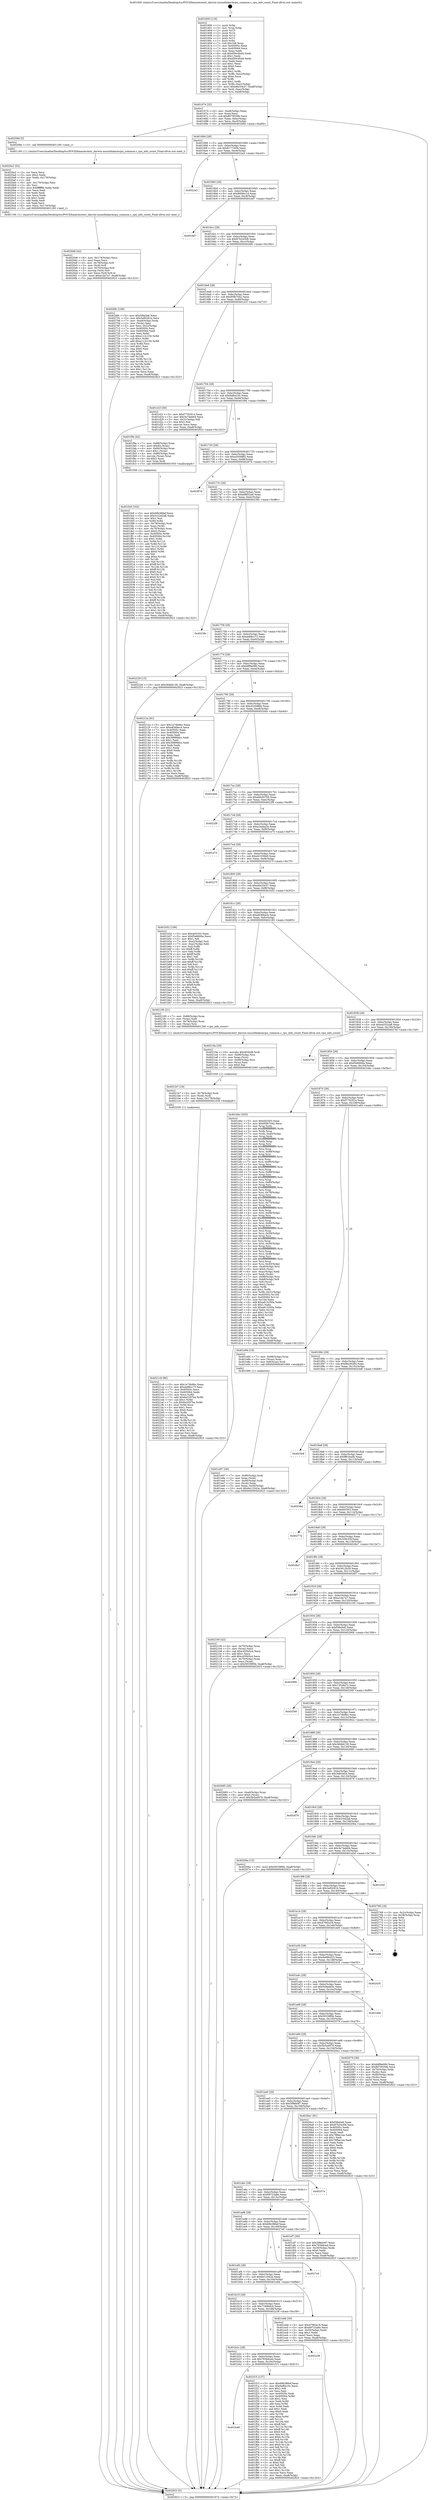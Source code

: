 digraph "0x401600" {
  label = "0x401600 (/mnt/c/Users/mathe/Desktop/tcc/POCII/binaries/extr_darwin-xnuosfmkarmcpu_common.c_cpu_info_count_Final-ollvm.out::main(0))"
  labelloc = "t"
  node[shape=record]

  Entry [label="",width=0.3,height=0.3,shape=circle,fillcolor=black,style=filled]
  "0x401674" [label="{
     0x401674 [32]\l
     | [instrs]\l
     &nbsp;&nbsp;0x401674 \<+6\>: mov -0xa8(%rbp),%eax\l
     &nbsp;&nbsp;0x40167a \<+2\>: mov %eax,%ecx\l
     &nbsp;&nbsp;0x40167c \<+6\>: sub $0x8079559b,%ecx\l
     &nbsp;&nbsp;0x401682 \<+6\>: mov %eax,-0xbc(%rbp)\l
     &nbsp;&nbsp;0x401688 \<+6\>: mov %ecx,-0xc0(%rbp)\l
     &nbsp;&nbsp;0x40168e \<+6\>: je 000000000040209d \<main+0xa9d\>\l
  }"]
  "0x40209d" [label="{
     0x40209d [5]\l
     | [instrs]\l
     &nbsp;&nbsp;0x40209d \<+5\>: call 0000000000401160 \<next_i\>\l
     | [calls]\l
     &nbsp;&nbsp;0x401160 \{1\} (/mnt/c/Users/mathe/Desktop/tcc/POCII/binaries/extr_darwin-xnuosfmkarmcpu_common.c_cpu_info_count_Final-ollvm.out::next_i)\l
  }"]
  "0x401694" [label="{
     0x401694 [28]\l
     | [instrs]\l
     &nbsp;&nbsp;0x401694 \<+5\>: jmp 0000000000401699 \<main+0x99\>\l
     &nbsp;&nbsp;0x401699 \<+6\>: mov -0xbc(%rbp),%eax\l
     &nbsp;&nbsp;0x40169f \<+5\>: sub $0x817735f4,%eax\l
     &nbsp;&nbsp;0x4016a4 \<+6\>: mov %eax,-0xc4(%rbp)\l
     &nbsp;&nbsp;0x4016aa \<+6\>: je 00000000004022a3 \<main+0xca3\>\l
  }"]
  Exit [label="",width=0.3,height=0.3,shape=circle,fillcolor=black,style=filled,peripheries=2]
  "0x4022a3" [label="{
     0x4022a3\l
  }", style=dashed]
  "0x4016b0" [label="{
     0x4016b0 [28]\l
     | [instrs]\l
     &nbsp;&nbsp;0x4016b0 \<+5\>: jmp 00000000004016b5 \<main+0xb5\>\l
     &nbsp;&nbsp;0x4016b5 \<+6\>: mov -0xbc(%rbp),%eax\l
     &nbsp;&nbsp;0x4016bb \<+5\>: sub $0x86f4bc1d,%eax\l
     &nbsp;&nbsp;0x4016c0 \<+6\>: mov %eax,-0xc8(%rbp)\l
     &nbsp;&nbsp;0x4016c6 \<+6\>: je 00000000004024d7 \<main+0xed7\>\l
  }"]
  "0x4021c9" [label="{
     0x4021c9 [96]\l
     | [instrs]\l
     &nbsp;&nbsp;0x4021c9 \<+5\>: mov $0x1e74b9bc,%eax\l
     &nbsp;&nbsp;0x4021ce \<+5\>: mov $0xab88cc73,%esi\l
     &nbsp;&nbsp;0x4021d3 \<+7\>: mov 0x40505c,%ecx\l
     &nbsp;&nbsp;0x4021da \<+7\>: mov 0x405064,%edx\l
     &nbsp;&nbsp;0x4021e1 \<+3\>: mov %ecx,%r8d\l
     &nbsp;&nbsp;0x4021e4 \<+7\>: add $0x6a3297ba,%r8d\l
     &nbsp;&nbsp;0x4021eb \<+4\>: sub $0x1,%r8d\l
     &nbsp;&nbsp;0x4021ef \<+7\>: sub $0x6a3297ba,%r8d\l
     &nbsp;&nbsp;0x4021f6 \<+4\>: imul %r8d,%ecx\l
     &nbsp;&nbsp;0x4021fa \<+3\>: and $0x1,%ecx\l
     &nbsp;&nbsp;0x4021fd \<+3\>: cmp $0x0,%ecx\l
     &nbsp;&nbsp;0x402200 \<+4\>: sete %r9b\l
     &nbsp;&nbsp;0x402204 \<+3\>: cmp $0xa,%edx\l
     &nbsp;&nbsp;0x402207 \<+4\>: setl %r10b\l
     &nbsp;&nbsp;0x40220b \<+3\>: mov %r9b,%r11b\l
     &nbsp;&nbsp;0x40220e \<+3\>: and %r10b,%r11b\l
     &nbsp;&nbsp;0x402211 \<+3\>: xor %r10b,%r9b\l
     &nbsp;&nbsp;0x402214 \<+3\>: or %r9b,%r11b\l
     &nbsp;&nbsp;0x402217 \<+4\>: test $0x1,%r11b\l
     &nbsp;&nbsp;0x40221b \<+3\>: cmovne %esi,%eax\l
     &nbsp;&nbsp;0x40221e \<+6\>: mov %eax,-0xa8(%rbp)\l
     &nbsp;&nbsp;0x402224 \<+5\>: jmp 0000000000402923 \<main+0x1323\>\l
  }"]
  "0x4024d7" [label="{
     0x4024d7\l
  }", style=dashed]
  "0x4016cc" [label="{
     0x4016cc [28]\l
     | [instrs]\l
     &nbsp;&nbsp;0x4016cc \<+5\>: jmp 00000000004016d1 \<main+0xd1\>\l
     &nbsp;&nbsp;0x4016d1 \<+6\>: mov -0xbc(%rbp),%eax\l
     &nbsp;&nbsp;0x4016d7 \<+5\>: sub $0x87b24308,%eax\l
     &nbsp;&nbsp;0x4016dc \<+6\>: mov %eax,-0xcc(%rbp)\l
     &nbsp;&nbsp;0x4016e2 \<+6\>: je 00000000004026fc \<main+0x10fc\>\l
  }"]
  "0x4021b7" [label="{
     0x4021b7 [18]\l
     | [instrs]\l
     &nbsp;&nbsp;0x4021b7 \<+4\>: mov -0x78(%rbp),%rdi\l
     &nbsp;&nbsp;0x4021bb \<+3\>: mov (%rdi),%rdi\l
     &nbsp;&nbsp;0x4021be \<+6\>: mov %eax,-0x178(%rbp)\l
     &nbsp;&nbsp;0x4021c4 \<+5\>: call 0000000000401030 \<free@plt\>\l
     | [calls]\l
     &nbsp;&nbsp;0x401030 \{1\} (unknown)\l
  }"]
  "0x4026fc" [label="{
     0x4026fc [108]\l
     | [instrs]\l
     &nbsp;&nbsp;0x4026fc \<+5\>: mov $0xf38a5e6,%eax\l
     &nbsp;&nbsp;0x402701 \<+5\>: mov $0x3ef0281b,%ecx\l
     &nbsp;&nbsp;0x402706 \<+7\>: mov -0xa0(%rbp),%rdx\l
     &nbsp;&nbsp;0x40270d \<+2\>: mov (%rdx),%esi\l
     &nbsp;&nbsp;0x40270f \<+3\>: mov %esi,-0x2c(%rbp)\l
     &nbsp;&nbsp;0x402712 \<+7\>: mov 0x40505c,%esi\l
     &nbsp;&nbsp;0x402719 \<+7\>: mov 0x405064,%edi\l
     &nbsp;&nbsp;0x402720 \<+3\>: mov %esi,%r8d\l
     &nbsp;&nbsp;0x402723 \<+7\>: sub $0xe112c150,%r8d\l
     &nbsp;&nbsp;0x40272a \<+4\>: sub $0x1,%r8d\l
     &nbsp;&nbsp;0x40272e \<+7\>: add $0xe112c150,%r8d\l
     &nbsp;&nbsp;0x402735 \<+4\>: imul %r8d,%esi\l
     &nbsp;&nbsp;0x402739 \<+3\>: and $0x1,%esi\l
     &nbsp;&nbsp;0x40273c \<+3\>: cmp $0x0,%esi\l
     &nbsp;&nbsp;0x40273f \<+4\>: sete %r9b\l
     &nbsp;&nbsp;0x402743 \<+3\>: cmp $0xa,%edi\l
     &nbsp;&nbsp;0x402746 \<+4\>: setl %r10b\l
     &nbsp;&nbsp;0x40274a \<+3\>: mov %r9b,%r11b\l
     &nbsp;&nbsp;0x40274d \<+3\>: and %r10b,%r11b\l
     &nbsp;&nbsp;0x402750 \<+3\>: xor %r10b,%r9b\l
     &nbsp;&nbsp;0x402753 \<+3\>: or %r9b,%r11b\l
     &nbsp;&nbsp;0x402756 \<+4\>: test $0x1,%r11b\l
     &nbsp;&nbsp;0x40275a \<+3\>: cmovne %ecx,%eax\l
     &nbsp;&nbsp;0x40275d \<+6\>: mov %eax,-0xa8(%rbp)\l
     &nbsp;&nbsp;0x402763 \<+5\>: jmp 0000000000402923 \<main+0x1323\>\l
  }"]
  "0x4016e8" [label="{
     0x4016e8 [28]\l
     | [instrs]\l
     &nbsp;&nbsp;0x4016e8 \<+5\>: jmp 00000000004016ed \<main+0xed\>\l
     &nbsp;&nbsp;0x4016ed \<+6\>: mov -0xbc(%rbp),%eax\l
     &nbsp;&nbsp;0x4016f3 \<+5\>: sub $0x95fb7042,%eax\l
     &nbsp;&nbsp;0x4016f8 \<+6\>: mov %eax,-0xd0(%rbp)\l
     &nbsp;&nbsp;0x4016fe \<+6\>: je 0000000000401d1f \<main+0x71f\>\l
  }"]
  "0x40219a" [label="{
     0x40219a [29]\l
     | [instrs]\l
     &nbsp;&nbsp;0x40219a \<+10\>: movabs $0x4030d6,%rdi\l
     &nbsp;&nbsp;0x4021a4 \<+4\>: mov -0x68(%rbp),%rsi\l
     &nbsp;&nbsp;0x4021a8 \<+2\>: mov %eax,(%rsi)\l
     &nbsp;&nbsp;0x4021aa \<+4\>: mov -0x68(%rbp),%rsi\l
     &nbsp;&nbsp;0x4021ae \<+2\>: mov (%rsi),%esi\l
     &nbsp;&nbsp;0x4021b0 \<+2\>: mov $0x0,%al\l
     &nbsp;&nbsp;0x4021b2 \<+5\>: call 0000000000401040 \<printf@plt\>\l
     | [calls]\l
     &nbsp;&nbsp;0x401040 \{1\} (unknown)\l
  }"]
  "0x401d1f" [label="{
     0x401d1f [30]\l
     | [instrs]\l
     &nbsp;&nbsp;0x401d1f \<+5\>: mov $0xf7792914,%eax\l
     &nbsp;&nbsp;0x401d24 \<+5\>: mov $0x3e74eb64,%ecx\l
     &nbsp;&nbsp;0x401d29 \<+3\>: mov -0x31(%rbp),%dl\l
     &nbsp;&nbsp;0x401d2c \<+3\>: test $0x1,%dl\l
     &nbsp;&nbsp;0x401d2f \<+3\>: cmovne %ecx,%eax\l
     &nbsp;&nbsp;0x401d32 \<+6\>: mov %eax,-0xa8(%rbp)\l
     &nbsp;&nbsp;0x401d38 \<+5\>: jmp 0000000000402923 \<main+0x1323\>\l
  }"]
  "0x401704" [label="{
     0x401704 [28]\l
     | [instrs]\l
     &nbsp;&nbsp;0x401704 \<+5\>: jmp 0000000000401709 \<main+0x109\>\l
     &nbsp;&nbsp;0x401709 \<+6\>: mov -0xbc(%rbp),%eax\l
     &nbsp;&nbsp;0x40170f \<+5\>: sub $0x9af0e10c,%eax\l
     &nbsp;&nbsp;0x401714 \<+6\>: mov %eax,-0xd4(%rbp)\l
     &nbsp;&nbsp;0x40171a \<+6\>: je 0000000000401f9e \<main+0x99e\>\l
  }"]
  "0x4020d6" [label="{
     0x4020d6 [42]\l
     | [instrs]\l
     &nbsp;&nbsp;0x4020d6 \<+6\>: mov -0x174(%rbp),%ecx\l
     &nbsp;&nbsp;0x4020dc \<+3\>: imul %eax,%ecx\l
     &nbsp;&nbsp;0x4020df \<+4\>: mov -0x78(%rbp),%r8\l
     &nbsp;&nbsp;0x4020e3 \<+3\>: mov (%r8),%r8\l
     &nbsp;&nbsp;0x4020e6 \<+4\>: mov -0x70(%rbp),%r9\l
     &nbsp;&nbsp;0x4020ea \<+3\>: movslq (%r9),%r9\l
     &nbsp;&nbsp;0x4020ed \<+4\>: mov %ecx,(%r8,%r9,4)\l
     &nbsp;&nbsp;0x4020f1 \<+10\>: movl $0xe1de7a7,-0xa8(%rbp)\l
     &nbsp;&nbsp;0x4020fb \<+5\>: jmp 0000000000402923 \<main+0x1323\>\l
  }"]
  "0x401f9e" [label="{
     0x401f9e [42]\l
     | [instrs]\l
     &nbsp;&nbsp;0x401f9e \<+7\>: mov -0x88(%rbp),%rax\l
     &nbsp;&nbsp;0x401fa5 \<+6\>: movl $0x64,(%rax)\l
     &nbsp;&nbsp;0x401fab \<+4\>: mov -0x80(%rbp),%rax\l
     &nbsp;&nbsp;0x401faf \<+6\>: movl $0x1,(%rax)\l
     &nbsp;&nbsp;0x401fb5 \<+4\>: mov -0x80(%rbp),%rax\l
     &nbsp;&nbsp;0x401fb9 \<+3\>: movslq (%rax),%rax\l
     &nbsp;&nbsp;0x401fbc \<+4\>: shl $0x2,%rax\l
     &nbsp;&nbsp;0x401fc0 \<+3\>: mov %rax,%rdi\l
     &nbsp;&nbsp;0x401fc3 \<+5\>: call 0000000000401050 \<malloc@plt\>\l
     | [calls]\l
     &nbsp;&nbsp;0x401050 \{1\} (unknown)\l
  }"]
  "0x401720" [label="{
     0x401720 [28]\l
     | [instrs]\l
     &nbsp;&nbsp;0x401720 \<+5\>: jmp 0000000000401725 \<main+0x125\>\l
     &nbsp;&nbsp;0x401725 \<+6\>: mov -0xbc(%rbp),%eax\l
     &nbsp;&nbsp;0x40172b \<+5\>: sub $0xa30588f2,%eax\l
     &nbsp;&nbsp;0x401730 \<+6\>: mov %eax,-0xd8(%rbp)\l
     &nbsp;&nbsp;0x401736 \<+6\>: je 000000000040287d \<main+0x127d\>\l
  }"]
  "0x4020a2" [label="{
     0x4020a2 [52]\l
     | [instrs]\l
     &nbsp;&nbsp;0x4020a2 \<+2\>: xor %ecx,%ecx\l
     &nbsp;&nbsp;0x4020a4 \<+5\>: mov $0x2,%edx\l
     &nbsp;&nbsp;0x4020a9 \<+6\>: mov %edx,-0x170(%rbp)\l
     &nbsp;&nbsp;0x4020af \<+1\>: cltd\l
     &nbsp;&nbsp;0x4020b0 \<+6\>: mov -0x170(%rbp),%esi\l
     &nbsp;&nbsp;0x4020b6 \<+2\>: idiv %esi\l
     &nbsp;&nbsp;0x4020b8 \<+6\>: imul $0xfffffffe,%edx,%edx\l
     &nbsp;&nbsp;0x4020be \<+2\>: mov %ecx,%edi\l
     &nbsp;&nbsp;0x4020c0 \<+2\>: sub %edx,%edi\l
     &nbsp;&nbsp;0x4020c2 \<+2\>: mov %ecx,%edx\l
     &nbsp;&nbsp;0x4020c4 \<+3\>: sub $0x1,%edx\l
     &nbsp;&nbsp;0x4020c7 \<+2\>: add %edx,%edi\l
     &nbsp;&nbsp;0x4020c9 \<+2\>: sub %edi,%ecx\l
     &nbsp;&nbsp;0x4020cb \<+6\>: mov %ecx,-0x174(%rbp)\l
     &nbsp;&nbsp;0x4020d1 \<+5\>: call 0000000000401160 \<next_i\>\l
     | [calls]\l
     &nbsp;&nbsp;0x401160 \{1\} (/mnt/c/Users/mathe/Desktop/tcc/POCII/binaries/extr_darwin-xnuosfmkarmcpu_common.c_cpu_info_count_Final-ollvm.out::next_i)\l
  }"]
  "0x40287d" [label="{
     0x40287d\l
  }", style=dashed]
  "0x40173c" [label="{
     0x40173c [28]\l
     | [instrs]\l
     &nbsp;&nbsp;0x40173c \<+5\>: jmp 0000000000401741 \<main+0x141\>\l
     &nbsp;&nbsp;0x401741 \<+6\>: mov -0xbc(%rbp),%eax\l
     &nbsp;&nbsp;0x401747 \<+5\>: sub $0xa98f52a9,%eax\l
     &nbsp;&nbsp;0x40174c \<+6\>: mov %eax,-0xdc(%rbp)\l
     &nbsp;&nbsp;0x401752 \<+6\>: je 000000000040238c \<main+0xd8c\>\l
  }"]
  "0x401fc8" [label="{
     0x401fc8 [162]\l
     | [instrs]\l
     &nbsp;&nbsp;0x401fc8 \<+5\>: mov $0x69b386ef,%ecx\l
     &nbsp;&nbsp;0x401fcd \<+5\>: mov $0x3c23d2a8,%edx\l
     &nbsp;&nbsp;0x401fd2 \<+3\>: mov $0x1,%sil\l
     &nbsp;&nbsp;0x401fd5 \<+3\>: xor %r8d,%r8d\l
     &nbsp;&nbsp;0x401fd8 \<+4\>: mov -0x78(%rbp),%rdi\l
     &nbsp;&nbsp;0x401fdc \<+3\>: mov %rax,(%rdi)\l
     &nbsp;&nbsp;0x401fdf \<+4\>: mov -0x70(%rbp),%rax\l
     &nbsp;&nbsp;0x401fe3 \<+6\>: movl $0x0,(%rax)\l
     &nbsp;&nbsp;0x401fe9 \<+8\>: mov 0x40505c,%r9d\l
     &nbsp;&nbsp;0x401ff1 \<+8\>: mov 0x405064,%r10d\l
     &nbsp;&nbsp;0x401ff9 \<+4\>: sub $0x1,%r8d\l
     &nbsp;&nbsp;0x401ffd \<+3\>: mov %r9d,%r11d\l
     &nbsp;&nbsp;0x402000 \<+3\>: add %r8d,%r11d\l
     &nbsp;&nbsp;0x402003 \<+4\>: imul %r11d,%r9d\l
     &nbsp;&nbsp;0x402007 \<+4\>: and $0x1,%r9d\l
     &nbsp;&nbsp;0x40200b \<+4\>: cmp $0x0,%r9d\l
     &nbsp;&nbsp;0x40200f \<+3\>: sete %bl\l
     &nbsp;&nbsp;0x402012 \<+4\>: cmp $0xa,%r10d\l
     &nbsp;&nbsp;0x402016 \<+4\>: setl %r14b\l
     &nbsp;&nbsp;0x40201a \<+3\>: mov %bl,%r15b\l
     &nbsp;&nbsp;0x40201d \<+4\>: xor $0xff,%r15b\l
     &nbsp;&nbsp;0x402021 \<+3\>: mov %r14b,%r12b\l
     &nbsp;&nbsp;0x402024 \<+4\>: xor $0xff,%r12b\l
     &nbsp;&nbsp;0x402028 \<+4\>: xor $0x0,%sil\l
     &nbsp;&nbsp;0x40202c \<+3\>: mov %r15b,%r13b\l
     &nbsp;&nbsp;0x40202f \<+4\>: and $0x0,%r13b\l
     &nbsp;&nbsp;0x402033 \<+3\>: and %sil,%bl\l
     &nbsp;&nbsp;0x402036 \<+3\>: mov %r12b,%al\l
     &nbsp;&nbsp;0x402039 \<+2\>: and $0x0,%al\l
     &nbsp;&nbsp;0x40203b \<+3\>: and %sil,%r14b\l
     &nbsp;&nbsp;0x40203e \<+3\>: or %bl,%r13b\l
     &nbsp;&nbsp;0x402041 \<+3\>: or %r14b,%al\l
     &nbsp;&nbsp;0x402044 \<+3\>: xor %al,%r13b\l
     &nbsp;&nbsp;0x402047 \<+3\>: or %r12b,%r15b\l
     &nbsp;&nbsp;0x40204a \<+4\>: xor $0xff,%r15b\l
     &nbsp;&nbsp;0x40204e \<+4\>: or $0x0,%sil\l
     &nbsp;&nbsp;0x402052 \<+3\>: and %sil,%r15b\l
     &nbsp;&nbsp;0x402055 \<+3\>: or %r15b,%r13b\l
     &nbsp;&nbsp;0x402058 \<+4\>: test $0x1,%r13b\l
     &nbsp;&nbsp;0x40205c \<+3\>: cmovne %edx,%ecx\l
     &nbsp;&nbsp;0x40205f \<+6\>: mov %ecx,-0xa8(%rbp)\l
     &nbsp;&nbsp;0x402065 \<+5\>: jmp 0000000000402923 \<main+0x1323\>\l
  }"]
  "0x40238c" [label="{
     0x40238c\l
  }", style=dashed]
  "0x401758" [label="{
     0x401758 [28]\l
     | [instrs]\l
     &nbsp;&nbsp;0x401758 \<+5\>: jmp 000000000040175d \<main+0x15d\>\l
     &nbsp;&nbsp;0x40175d \<+6\>: mov -0xbc(%rbp),%eax\l
     &nbsp;&nbsp;0x401763 \<+5\>: sub $0xab88cc73,%eax\l
     &nbsp;&nbsp;0x401768 \<+6\>: mov %eax,-0xe0(%rbp)\l
     &nbsp;&nbsp;0x40176e \<+6\>: je 0000000000402229 \<main+0xc29\>\l
  }"]
  "0x401b48" [label="{
     0x401b48\l
  }", style=dashed]
  "0x402229" [label="{
     0x402229 [15]\l
     | [instrs]\l
     &nbsp;&nbsp;0x402229 \<+10\>: movl $0x384b6130,-0xa8(%rbp)\l
     &nbsp;&nbsp;0x402233 \<+5\>: jmp 0000000000402923 \<main+0x1323\>\l
  }"]
  "0x401774" [label="{
     0x401774 [28]\l
     | [instrs]\l
     &nbsp;&nbsp;0x401774 \<+5\>: jmp 0000000000401779 \<main+0x179\>\l
     &nbsp;&nbsp;0x401779 \<+6\>: mov -0xbc(%rbp),%eax\l
     &nbsp;&nbsp;0x40177f \<+5\>: sub $0xb8f9e090,%eax\l
     &nbsp;&nbsp;0x401784 \<+6\>: mov %eax,-0xe4(%rbp)\l
     &nbsp;&nbsp;0x40178a \<+6\>: je 000000000040212a \<main+0xb2a\>\l
  }"]
  "0x401f15" [label="{
     0x401f15 [137]\l
     | [instrs]\l
     &nbsp;&nbsp;0x401f15 \<+5\>: mov $0x69b386ef,%eax\l
     &nbsp;&nbsp;0x401f1a \<+5\>: mov $0x9af0e10c,%ecx\l
     &nbsp;&nbsp;0x401f1f \<+2\>: mov $0x1,%dl\l
     &nbsp;&nbsp;0x401f21 \<+2\>: xor %esi,%esi\l
     &nbsp;&nbsp;0x401f23 \<+7\>: mov 0x40505c,%edi\l
     &nbsp;&nbsp;0x401f2a \<+8\>: mov 0x405064,%r8d\l
     &nbsp;&nbsp;0x401f32 \<+3\>: sub $0x1,%esi\l
     &nbsp;&nbsp;0x401f35 \<+3\>: mov %edi,%r9d\l
     &nbsp;&nbsp;0x401f38 \<+3\>: add %esi,%r9d\l
     &nbsp;&nbsp;0x401f3b \<+4\>: imul %r9d,%edi\l
     &nbsp;&nbsp;0x401f3f \<+3\>: and $0x1,%edi\l
     &nbsp;&nbsp;0x401f42 \<+3\>: cmp $0x0,%edi\l
     &nbsp;&nbsp;0x401f45 \<+4\>: sete %r10b\l
     &nbsp;&nbsp;0x401f49 \<+4\>: cmp $0xa,%r8d\l
     &nbsp;&nbsp;0x401f4d \<+4\>: setl %r11b\l
     &nbsp;&nbsp;0x401f51 \<+3\>: mov %r10b,%bl\l
     &nbsp;&nbsp;0x401f54 \<+3\>: xor $0xff,%bl\l
     &nbsp;&nbsp;0x401f57 \<+3\>: mov %r11b,%r14b\l
     &nbsp;&nbsp;0x401f5a \<+4\>: xor $0xff,%r14b\l
     &nbsp;&nbsp;0x401f5e \<+3\>: xor $0x0,%dl\l
     &nbsp;&nbsp;0x401f61 \<+3\>: mov %bl,%r15b\l
     &nbsp;&nbsp;0x401f64 \<+4\>: and $0x0,%r15b\l
     &nbsp;&nbsp;0x401f68 \<+3\>: and %dl,%r10b\l
     &nbsp;&nbsp;0x401f6b \<+3\>: mov %r14b,%r12b\l
     &nbsp;&nbsp;0x401f6e \<+4\>: and $0x0,%r12b\l
     &nbsp;&nbsp;0x401f72 \<+3\>: and %dl,%r11b\l
     &nbsp;&nbsp;0x401f75 \<+3\>: or %r10b,%r15b\l
     &nbsp;&nbsp;0x401f78 \<+3\>: or %r11b,%r12b\l
     &nbsp;&nbsp;0x401f7b \<+3\>: xor %r12b,%r15b\l
     &nbsp;&nbsp;0x401f7e \<+3\>: or %r14b,%bl\l
     &nbsp;&nbsp;0x401f81 \<+3\>: xor $0xff,%bl\l
     &nbsp;&nbsp;0x401f84 \<+3\>: or $0x0,%dl\l
     &nbsp;&nbsp;0x401f87 \<+2\>: and %dl,%bl\l
     &nbsp;&nbsp;0x401f89 \<+3\>: or %bl,%r15b\l
     &nbsp;&nbsp;0x401f8c \<+4\>: test $0x1,%r15b\l
     &nbsp;&nbsp;0x401f90 \<+3\>: cmovne %ecx,%eax\l
     &nbsp;&nbsp;0x401f93 \<+6\>: mov %eax,-0xa8(%rbp)\l
     &nbsp;&nbsp;0x401f99 \<+5\>: jmp 0000000000402923 \<main+0x1323\>\l
  }"]
  "0x40212a" [label="{
     0x40212a [91]\l
     | [instrs]\l
     &nbsp;&nbsp;0x40212a \<+5\>: mov $0x1e74b9bc,%eax\l
     &nbsp;&nbsp;0x40212f \<+5\>: mov $0xe836bec4,%ecx\l
     &nbsp;&nbsp;0x402134 \<+7\>: mov 0x40505c,%edx\l
     &nbsp;&nbsp;0x40213b \<+7\>: mov 0x405064,%esi\l
     &nbsp;&nbsp;0x402142 \<+2\>: mov %edx,%edi\l
     &nbsp;&nbsp;0x402144 \<+6\>: sub $0x39899dcc,%edi\l
     &nbsp;&nbsp;0x40214a \<+3\>: sub $0x1,%edi\l
     &nbsp;&nbsp;0x40214d \<+6\>: add $0x39899dcc,%edi\l
     &nbsp;&nbsp;0x402153 \<+3\>: imul %edi,%edx\l
     &nbsp;&nbsp;0x402156 \<+3\>: and $0x1,%edx\l
     &nbsp;&nbsp;0x402159 \<+3\>: cmp $0x0,%edx\l
     &nbsp;&nbsp;0x40215c \<+4\>: sete %r8b\l
     &nbsp;&nbsp;0x402160 \<+3\>: cmp $0xa,%esi\l
     &nbsp;&nbsp;0x402163 \<+4\>: setl %r9b\l
     &nbsp;&nbsp;0x402167 \<+3\>: mov %r8b,%r10b\l
     &nbsp;&nbsp;0x40216a \<+3\>: and %r9b,%r10b\l
     &nbsp;&nbsp;0x40216d \<+3\>: xor %r9b,%r8b\l
     &nbsp;&nbsp;0x402170 \<+3\>: or %r8b,%r10b\l
     &nbsp;&nbsp;0x402173 \<+4\>: test $0x1,%r10b\l
     &nbsp;&nbsp;0x402177 \<+3\>: cmovne %ecx,%eax\l
     &nbsp;&nbsp;0x40217a \<+6\>: mov %eax,-0xa8(%rbp)\l
     &nbsp;&nbsp;0x402180 \<+5\>: jmp 0000000000402923 \<main+0x1323\>\l
  }"]
  "0x401790" [label="{
     0x401790 [28]\l
     | [instrs]\l
     &nbsp;&nbsp;0x401790 \<+5\>: jmp 0000000000401795 \<main+0x195\>\l
     &nbsp;&nbsp;0x401795 \<+6\>: mov -0xbc(%rbp),%eax\l
     &nbsp;&nbsp;0x40179b \<+5\>: sub $0xc025d86e,%eax\l
     &nbsp;&nbsp;0x4017a0 \<+6\>: mov %eax,-0xe8(%rbp)\l
     &nbsp;&nbsp;0x4017a6 \<+6\>: je 0000000000402444 \<main+0xe44\>\l
  }"]
  "0x401b2c" [label="{
     0x401b2c [28]\l
     | [instrs]\l
     &nbsp;&nbsp;0x401b2c \<+5\>: jmp 0000000000401b31 \<main+0x531\>\l
     &nbsp;&nbsp;0x401b31 \<+6\>: mov -0xbc(%rbp),%eax\l
     &nbsp;&nbsp;0x401b37 \<+5\>: sub $0x783b6ced,%eax\l
     &nbsp;&nbsp;0x401b3c \<+6\>: mov %eax,-0x16c(%rbp)\l
     &nbsp;&nbsp;0x401b42 \<+6\>: je 0000000000401f15 \<main+0x915\>\l
  }"]
  "0x402444" [label="{
     0x402444\l
  }", style=dashed]
  "0x4017ac" [label="{
     0x4017ac [28]\l
     | [instrs]\l
     &nbsp;&nbsp;0x4017ac \<+5\>: jmp 00000000004017b1 \<main+0x1b1\>\l
     &nbsp;&nbsp;0x4017b1 \<+6\>: mov -0xbc(%rbp),%eax\l
     &nbsp;&nbsp;0x4017b7 \<+5\>: sub $0xd4b50706,%eax\l
     &nbsp;&nbsp;0x4017bc \<+6\>: mov %eax,-0xec(%rbp)\l
     &nbsp;&nbsp;0x4017c2 \<+6\>: je 00000000004022f9 \<main+0xcf9\>\l
  }"]
  "0x402238" [label="{
     0x402238\l
  }", style=dashed]
  "0x4022f9" [label="{
     0x4022f9\l
  }", style=dashed]
  "0x4017c8" [label="{
     0x4017c8 [28]\l
     | [instrs]\l
     &nbsp;&nbsp;0x4017c8 \<+5\>: jmp 00000000004017cd \<main+0x1cd\>\l
     &nbsp;&nbsp;0x4017cd \<+6\>: mov -0xbc(%rbp),%eax\l
     &nbsp;&nbsp;0x4017d3 \<+5\>: sub $0xe24dea3a,%eax\l
     &nbsp;&nbsp;0x4017d8 \<+6\>: mov %eax,-0xf0(%rbp)\l
     &nbsp;&nbsp;0x4017de \<+6\>: je 0000000000401e75 \<main+0x875\>\l
  }"]
  "0x401b10" [label="{
     0x401b10 [28]\l
     | [instrs]\l
     &nbsp;&nbsp;0x401b10 \<+5\>: jmp 0000000000401b15 \<main+0x515\>\l
     &nbsp;&nbsp;0x401b15 \<+6\>: mov -0xbc(%rbp),%eax\l
     &nbsp;&nbsp;0x401b1b \<+5\>: sub $0x71890dc4,%eax\l
     &nbsp;&nbsp;0x401b20 \<+6\>: mov %eax,-0x168(%rbp)\l
     &nbsp;&nbsp;0x401b26 \<+6\>: je 0000000000402238 \<main+0xc38\>\l
  }"]
  "0x401e75" [label="{
     0x401e75\l
  }", style=dashed]
  "0x4017e4" [label="{
     0x4017e4 [28]\l
     | [instrs]\l
     &nbsp;&nbsp;0x4017e4 \<+5\>: jmp 00000000004017e9 \<main+0x1e9\>\l
     &nbsp;&nbsp;0x4017e9 \<+6\>: mov -0xbc(%rbp),%eax\l
     &nbsp;&nbsp;0x4017ef \<+5\>: sub $0xe61039e0,%eax\l
     &nbsp;&nbsp;0x4017f4 \<+6\>: mov %eax,-0xf4(%rbp)\l
     &nbsp;&nbsp;0x4017fa \<+6\>: je 000000000040227f \<main+0xc7f\>\l
  }"]
  "0x401ebb" [label="{
     0x401ebb [30]\l
     | [instrs]\l
     &nbsp;&nbsp;0x401ebb \<+5\>: mov $0x479f2a18,%eax\l
     &nbsp;&nbsp;0x401ec0 \<+5\>: mov $0x69723a6e,%ecx\l
     &nbsp;&nbsp;0x401ec5 \<+3\>: mov -0x30(%rbp),%edx\l
     &nbsp;&nbsp;0x401ec8 \<+3\>: cmp $0x1,%edx\l
     &nbsp;&nbsp;0x401ecb \<+3\>: cmovl %ecx,%eax\l
     &nbsp;&nbsp;0x401ece \<+6\>: mov %eax,-0xa8(%rbp)\l
     &nbsp;&nbsp;0x401ed4 \<+5\>: jmp 0000000000402923 \<main+0x1323\>\l
  }"]
  "0x40227f" [label="{
     0x40227f\l
  }", style=dashed]
  "0x401800" [label="{
     0x401800 [28]\l
     | [instrs]\l
     &nbsp;&nbsp;0x401800 \<+5\>: jmp 0000000000401805 \<main+0x205\>\l
     &nbsp;&nbsp;0x401805 \<+6\>: mov -0xbc(%rbp),%eax\l
     &nbsp;&nbsp;0x40180b \<+5\>: sub $0xe6e33e37,%eax\l
     &nbsp;&nbsp;0x401810 \<+6\>: mov %eax,-0xf8(%rbp)\l
     &nbsp;&nbsp;0x401816 \<+6\>: je 0000000000401b52 \<main+0x552\>\l
  }"]
  "0x401af4" [label="{
     0x401af4 [28]\l
     | [instrs]\l
     &nbsp;&nbsp;0x401af4 \<+5\>: jmp 0000000000401af9 \<main+0x4f9\>\l
     &nbsp;&nbsp;0x401af9 \<+6\>: mov -0xbc(%rbp),%eax\l
     &nbsp;&nbsp;0x401aff \<+5\>: sub $0x6e12542e,%eax\l
     &nbsp;&nbsp;0x401b04 \<+6\>: mov %eax,-0x164(%rbp)\l
     &nbsp;&nbsp;0x401b0a \<+6\>: je 0000000000401ebb \<main+0x8bb\>\l
  }"]
  "0x401b52" [label="{
     0x401b52 [106]\l
     | [instrs]\l
     &nbsp;&nbsp;0x401b52 \<+5\>: mov $0xdd3303,%eax\l
     &nbsp;&nbsp;0x401b57 \<+5\>: mov $0xf5e6606a,%ecx\l
     &nbsp;&nbsp;0x401b5c \<+2\>: mov $0x1,%dl\l
     &nbsp;&nbsp;0x401b5e \<+7\>: mov -0xa2(%rbp),%sil\l
     &nbsp;&nbsp;0x401b65 \<+7\>: mov -0xa1(%rbp),%dil\l
     &nbsp;&nbsp;0x401b6c \<+3\>: mov %sil,%r8b\l
     &nbsp;&nbsp;0x401b6f \<+4\>: xor $0xff,%r8b\l
     &nbsp;&nbsp;0x401b73 \<+3\>: mov %dil,%r9b\l
     &nbsp;&nbsp;0x401b76 \<+4\>: xor $0xff,%r9b\l
     &nbsp;&nbsp;0x401b7a \<+3\>: xor $0x1,%dl\l
     &nbsp;&nbsp;0x401b7d \<+3\>: mov %r8b,%r10b\l
     &nbsp;&nbsp;0x401b80 \<+4\>: and $0xff,%r10b\l
     &nbsp;&nbsp;0x401b84 \<+3\>: and %dl,%sil\l
     &nbsp;&nbsp;0x401b87 \<+3\>: mov %r9b,%r11b\l
     &nbsp;&nbsp;0x401b8a \<+4\>: and $0xff,%r11b\l
     &nbsp;&nbsp;0x401b8e \<+3\>: and %dl,%dil\l
     &nbsp;&nbsp;0x401b91 \<+3\>: or %sil,%r10b\l
     &nbsp;&nbsp;0x401b94 \<+3\>: or %dil,%r11b\l
     &nbsp;&nbsp;0x401b97 \<+3\>: xor %r11b,%r10b\l
     &nbsp;&nbsp;0x401b9a \<+3\>: or %r9b,%r8b\l
     &nbsp;&nbsp;0x401b9d \<+4\>: xor $0xff,%r8b\l
     &nbsp;&nbsp;0x401ba1 \<+3\>: or $0x1,%dl\l
     &nbsp;&nbsp;0x401ba4 \<+3\>: and %dl,%r8b\l
     &nbsp;&nbsp;0x401ba7 \<+3\>: or %r8b,%r10b\l
     &nbsp;&nbsp;0x401baa \<+4\>: test $0x1,%r10b\l
     &nbsp;&nbsp;0x401bae \<+3\>: cmovne %ecx,%eax\l
     &nbsp;&nbsp;0x401bb1 \<+6\>: mov %eax,-0xa8(%rbp)\l
     &nbsp;&nbsp;0x401bb7 \<+5\>: jmp 0000000000402923 \<main+0x1323\>\l
  }"]
  "0x40181c" [label="{
     0x40181c [28]\l
     | [instrs]\l
     &nbsp;&nbsp;0x40181c \<+5\>: jmp 0000000000401821 \<main+0x221\>\l
     &nbsp;&nbsp;0x401821 \<+6\>: mov -0xbc(%rbp),%eax\l
     &nbsp;&nbsp;0x401827 \<+5\>: sub $0xe836bec4,%eax\l
     &nbsp;&nbsp;0x40182c \<+6\>: mov %eax,-0xfc(%rbp)\l
     &nbsp;&nbsp;0x401832 \<+6\>: je 0000000000402185 \<main+0xb85\>\l
  }"]
  "0x402923" [label="{
     0x402923 [5]\l
     | [instrs]\l
     &nbsp;&nbsp;0x402923 \<+5\>: jmp 0000000000401674 \<main+0x74\>\l
  }"]
  "0x401600" [label="{
     0x401600 [116]\l
     | [instrs]\l
     &nbsp;&nbsp;0x401600 \<+1\>: push %rbp\l
     &nbsp;&nbsp;0x401601 \<+3\>: mov %rsp,%rbp\l
     &nbsp;&nbsp;0x401604 \<+2\>: push %r15\l
     &nbsp;&nbsp;0x401606 \<+2\>: push %r14\l
     &nbsp;&nbsp;0x401608 \<+2\>: push %r13\l
     &nbsp;&nbsp;0x40160a \<+2\>: push %r12\l
     &nbsp;&nbsp;0x40160c \<+1\>: push %rbx\l
     &nbsp;&nbsp;0x40160d \<+7\>: sub $0x168,%rsp\l
     &nbsp;&nbsp;0x401614 \<+7\>: mov 0x40505c,%eax\l
     &nbsp;&nbsp;0x40161b \<+7\>: mov 0x405064,%ecx\l
     &nbsp;&nbsp;0x401622 \<+2\>: mov %eax,%edx\l
     &nbsp;&nbsp;0x401624 \<+6\>: sub $0xd59c4bd4,%edx\l
     &nbsp;&nbsp;0x40162a \<+3\>: sub $0x1,%edx\l
     &nbsp;&nbsp;0x40162d \<+6\>: add $0xd59c4bd4,%edx\l
     &nbsp;&nbsp;0x401633 \<+3\>: imul %edx,%eax\l
     &nbsp;&nbsp;0x401636 \<+3\>: and $0x1,%eax\l
     &nbsp;&nbsp;0x401639 \<+3\>: cmp $0x0,%eax\l
     &nbsp;&nbsp;0x40163c \<+4\>: sete %r8b\l
     &nbsp;&nbsp;0x401640 \<+4\>: and $0x1,%r8b\l
     &nbsp;&nbsp;0x401644 \<+7\>: mov %r8b,-0xa2(%rbp)\l
     &nbsp;&nbsp;0x40164b \<+3\>: cmp $0xa,%ecx\l
     &nbsp;&nbsp;0x40164e \<+4\>: setl %r8b\l
     &nbsp;&nbsp;0x401652 \<+4\>: and $0x1,%r8b\l
     &nbsp;&nbsp;0x401656 \<+7\>: mov %r8b,-0xa1(%rbp)\l
     &nbsp;&nbsp;0x40165d \<+10\>: movl $0xe6e33e37,-0xa8(%rbp)\l
     &nbsp;&nbsp;0x401667 \<+6\>: mov %edi,-0xac(%rbp)\l
     &nbsp;&nbsp;0x40166d \<+7\>: mov %rsi,-0xb8(%rbp)\l
  }"]
  "0x4027e0" [label="{
     0x4027e0\l
  }", style=dashed]
  "0x402185" [label="{
     0x402185 [21]\l
     | [instrs]\l
     &nbsp;&nbsp;0x402185 \<+7\>: mov -0x88(%rbp),%rax\l
     &nbsp;&nbsp;0x40218c \<+2\>: mov (%rax),%edi\l
     &nbsp;&nbsp;0x40218e \<+4\>: mov -0x78(%rbp),%rax\l
     &nbsp;&nbsp;0x402192 \<+3\>: mov (%rax),%rsi\l
     &nbsp;&nbsp;0x402195 \<+5\>: call 0000000000401240 \<cpu_info_count\>\l
     | [calls]\l
     &nbsp;&nbsp;0x401240 \{1\} (/mnt/c/Users/mathe/Desktop/tcc/POCII/binaries/extr_darwin-xnuosfmkarmcpu_common.c_cpu_info_count_Final-ollvm.out::cpu_info_count)\l
  }"]
  "0x401838" [label="{
     0x401838 [28]\l
     | [instrs]\l
     &nbsp;&nbsp;0x401838 \<+5\>: jmp 000000000040183d \<main+0x23d\>\l
     &nbsp;&nbsp;0x40183d \<+6\>: mov -0xbc(%rbp),%eax\l
     &nbsp;&nbsp;0x401843 \<+5\>: sub $0xea552ca8,%eax\l
     &nbsp;&nbsp;0x401848 \<+6\>: mov %eax,-0x100(%rbp)\l
     &nbsp;&nbsp;0x40184e \<+6\>: je 00000000004027bf \<main+0x11bf\>\l
  }"]
  "0x401ad8" [label="{
     0x401ad8 [28]\l
     | [instrs]\l
     &nbsp;&nbsp;0x401ad8 \<+5\>: jmp 0000000000401add \<main+0x4dd\>\l
     &nbsp;&nbsp;0x401add \<+6\>: mov -0xbc(%rbp),%eax\l
     &nbsp;&nbsp;0x401ae3 \<+5\>: sub $0x69b386ef,%eax\l
     &nbsp;&nbsp;0x401ae8 \<+6\>: mov %eax,-0x160(%rbp)\l
     &nbsp;&nbsp;0x401aee \<+6\>: je 00000000004027e0 \<main+0x11e0\>\l
  }"]
  "0x4027bf" [label="{
     0x4027bf\l
  }", style=dashed]
  "0x401854" [label="{
     0x401854 [28]\l
     | [instrs]\l
     &nbsp;&nbsp;0x401854 \<+5\>: jmp 0000000000401859 \<main+0x259\>\l
     &nbsp;&nbsp;0x401859 \<+6\>: mov -0xbc(%rbp),%eax\l
     &nbsp;&nbsp;0x40185f \<+5\>: sub $0xf5e6606a,%eax\l
     &nbsp;&nbsp;0x401864 \<+6\>: mov %eax,-0x104(%rbp)\l
     &nbsp;&nbsp;0x40186a \<+6\>: je 0000000000401bbc \<main+0x5bc\>\l
  }"]
  "0x401ef7" [label="{
     0x401ef7 [30]\l
     | [instrs]\l
     &nbsp;&nbsp;0x401ef7 \<+5\>: mov $0x5f9eb0f7,%eax\l
     &nbsp;&nbsp;0x401efc \<+5\>: mov $0x783b6ced,%ecx\l
     &nbsp;&nbsp;0x401f01 \<+3\>: mov -0x30(%rbp),%edx\l
     &nbsp;&nbsp;0x401f04 \<+3\>: cmp $0x0,%edx\l
     &nbsp;&nbsp;0x401f07 \<+3\>: cmove %ecx,%eax\l
     &nbsp;&nbsp;0x401f0a \<+6\>: mov %eax,-0xa8(%rbp)\l
     &nbsp;&nbsp;0x401f10 \<+5\>: jmp 0000000000402923 \<main+0x1323\>\l
  }"]
  "0x401bbc" [label="{
     0x401bbc [355]\l
     | [instrs]\l
     &nbsp;&nbsp;0x401bbc \<+5\>: mov $0xdd3303,%eax\l
     &nbsp;&nbsp;0x401bc1 \<+5\>: mov $0x95fb7042,%ecx\l
     &nbsp;&nbsp;0x401bc6 \<+3\>: mov %rsp,%rdx\l
     &nbsp;&nbsp;0x401bc9 \<+4\>: add $0xfffffffffffffff0,%rdx\l
     &nbsp;&nbsp;0x401bcd \<+3\>: mov %rdx,%rsp\l
     &nbsp;&nbsp;0x401bd0 \<+7\>: mov %rdx,-0xa0(%rbp)\l
     &nbsp;&nbsp;0x401bd7 \<+3\>: mov %rsp,%rdx\l
     &nbsp;&nbsp;0x401bda \<+4\>: add $0xfffffffffffffff0,%rdx\l
     &nbsp;&nbsp;0x401bde \<+3\>: mov %rdx,%rsp\l
     &nbsp;&nbsp;0x401be1 \<+3\>: mov %rsp,%rsi\l
     &nbsp;&nbsp;0x401be4 \<+4\>: add $0xfffffffffffffff0,%rsi\l
     &nbsp;&nbsp;0x401be8 \<+3\>: mov %rsi,%rsp\l
     &nbsp;&nbsp;0x401beb \<+7\>: mov %rsi,-0x98(%rbp)\l
     &nbsp;&nbsp;0x401bf2 \<+3\>: mov %rsp,%rsi\l
     &nbsp;&nbsp;0x401bf5 \<+4\>: add $0xfffffffffffffff0,%rsi\l
     &nbsp;&nbsp;0x401bf9 \<+3\>: mov %rsi,%rsp\l
     &nbsp;&nbsp;0x401bfc \<+7\>: mov %rsi,-0x90(%rbp)\l
     &nbsp;&nbsp;0x401c03 \<+3\>: mov %rsp,%rsi\l
     &nbsp;&nbsp;0x401c06 \<+4\>: add $0xfffffffffffffff0,%rsi\l
     &nbsp;&nbsp;0x401c0a \<+3\>: mov %rsi,%rsp\l
     &nbsp;&nbsp;0x401c0d \<+7\>: mov %rsi,-0x88(%rbp)\l
     &nbsp;&nbsp;0x401c14 \<+3\>: mov %rsp,%rsi\l
     &nbsp;&nbsp;0x401c17 \<+4\>: add $0xfffffffffffffff0,%rsi\l
     &nbsp;&nbsp;0x401c1b \<+3\>: mov %rsi,%rsp\l
     &nbsp;&nbsp;0x401c1e \<+4\>: mov %rsi,-0x80(%rbp)\l
     &nbsp;&nbsp;0x401c22 \<+3\>: mov %rsp,%rsi\l
     &nbsp;&nbsp;0x401c25 \<+4\>: add $0xfffffffffffffff0,%rsi\l
     &nbsp;&nbsp;0x401c29 \<+3\>: mov %rsi,%rsp\l
     &nbsp;&nbsp;0x401c2c \<+4\>: mov %rsi,-0x78(%rbp)\l
     &nbsp;&nbsp;0x401c30 \<+3\>: mov %rsp,%rsi\l
     &nbsp;&nbsp;0x401c33 \<+4\>: add $0xfffffffffffffff0,%rsi\l
     &nbsp;&nbsp;0x401c37 \<+3\>: mov %rsi,%rsp\l
     &nbsp;&nbsp;0x401c3a \<+4\>: mov %rsi,-0x70(%rbp)\l
     &nbsp;&nbsp;0x401c3e \<+3\>: mov %rsp,%rsi\l
     &nbsp;&nbsp;0x401c41 \<+4\>: add $0xfffffffffffffff0,%rsi\l
     &nbsp;&nbsp;0x401c45 \<+3\>: mov %rsi,%rsp\l
     &nbsp;&nbsp;0x401c48 \<+4\>: mov %rsi,-0x68(%rbp)\l
     &nbsp;&nbsp;0x401c4c \<+3\>: mov %rsp,%rsi\l
     &nbsp;&nbsp;0x401c4f \<+4\>: add $0xfffffffffffffff0,%rsi\l
     &nbsp;&nbsp;0x401c53 \<+3\>: mov %rsi,%rsp\l
     &nbsp;&nbsp;0x401c56 \<+4\>: mov %rsi,-0x60(%rbp)\l
     &nbsp;&nbsp;0x401c5a \<+3\>: mov %rsp,%rsi\l
     &nbsp;&nbsp;0x401c5d \<+4\>: add $0xfffffffffffffff0,%rsi\l
     &nbsp;&nbsp;0x401c61 \<+3\>: mov %rsi,%rsp\l
     &nbsp;&nbsp;0x401c64 \<+4\>: mov %rsi,-0x58(%rbp)\l
     &nbsp;&nbsp;0x401c68 \<+3\>: mov %rsp,%rsi\l
     &nbsp;&nbsp;0x401c6b \<+4\>: add $0xfffffffffffffff0,%rsi\l
     &nbsp;&nbsp;0x401c6f \<+3\>: mov %rsi,%rsp\l
     &nbsp;&nbsp;0x401c72 \<+4\>: mov %rsi,-0x50(%rbp)\l
     &nbsp;&nbsp;0x401c76 \<+3\>: mov %rsp,%rsi\l
     &nbsp;&nbsp;0x401c79 \<+4\>: add $0xfffffffffffffff0,%rsi\l
     &nbsp;&nbsp;0x401c7d \<+3\>: mov %rsi,%rsp\l
     &nbsp;&nbsp;0x401c80 \<+4\>: mov %rsi,-0x48(%rbp)\l
     &nbsp;&nbsp;0x401c84 \<+3\>: mov %rsp,%rsi\l
     &nbsp;&nbsp;0x401c87 \<+4\>: add $0xfffffffffffffff0,%rsi\l
     &nbsp;&nbsp;0x401c8b \<+3\>: mov %rsi,%rsp\l
     &nbsp;&nbsp;0x401c8e \<+4\>: mov %rsi,-0x40(%rbp)\l
     &nbsp;&nbsp;0x401c92 \<+7\>: mov -0xa0(%rbp),%rsi\l
     &nbsp;&nbsp;0x401c99 \<+6\>: movl $0x0,(%rsi)\l
     &nbsp;&nbsp;0x401c9f \<+6\>: mov -0xac(%rbp),%edi\l
     &nbsp;&nbsp;0x401ca5 \<+2\>: mov %edi,(%rdx)\l
     &nbsp;&nbsp;0x401ca7 \<+7\>: mov -0x98(%rbp),%rsi\l
     &nbsp;&nbsp;0x401cae \<+7\>: mov -0xb8(%rbp),%r8\l
     &nbsp;&nbsp;0x401cb5 \<+3\>: mov %r8,(%rsi)\l
     &nbsp;&nbsp;0x401cb8 \<+3\>: cmpl $0x2,(%rdx)\l
     &nbsp;&nbsp;0x401cbb \<+4\>: setne %r9b\l
     &nbsp;&nbsp;0x401cbf \<+4\>: and $0x1,%r9b\l
     &nbsp;&nbsp;0x401cc3 \<+4\>: mov %r9b,-0x31(%rbp)\l
     &nbsp;&nbsp;0x401cc7 \<+8\>: mov 0x40505c,%r10d\l
     &nbsp;&nbsp;0x401ccf \<+8\>: mov 0x405064,%r11d\l
     &nbsp;&nbsp;0x401cd7 \<+3\>: mov %r10d,%ebx\l
     &nbsp;&nbsp;0x401cda \<+6\>: add $0xa813200a,%ebx\l
     &nbsp;&nbsp;0x401ce0 \<+3\>: sub $0x1,%ebx\l
     &nbsp;&nbsp;0x401ce3 \<+6\>: sub $0xa813200a,%ebx\l
     &nbsp;&nbsp;0x401ce9 \<+4\>: imul %ebx,%r10d\l
     &nbsp;&nbsp;0x401ced \<+4\>: and $0x1,%r10d\l
     &nbsp;&nbsp;0x401cf1 \<+4\>: cmp $0x0,%r10d\l
     &nbsp;&nbsp;0x401cf5 \<+4\>: sete %r9b\l
     &nbsp;&nbsp;0x401cf9 \<+4\>: cmp $0xa,%r11d\l
     &nbsp;&nbsp;0x401cfd \<+4\>: setl %r14b\l
     &nbsp;&nbsp;0x401d01 \<+3\>: mov %r9b,%r15b\l
     &nbsp;&nbsp;0x401d04 \<+3\>: and %r14b,%r15b\l
     &nbsp;&nbsp;0x401d07 \<+3\>: xor %r14b,%r9b\l
     &nbsp;&nbsp;0x401d0a \<+3\>: or %r9b,%r15b\l
     &nbsp;&nbsp;0x401d0d \<+4\>: test $0x1,%r15b\l
     &nbsp;&nbsp;0x401d11 \<+3\>: cmovne %ecx,%eax\l
     &nbsp;&nbsp;0x401d14 \<+6\>: mov %eax,-0xa8(%rbp)\l
     &nbsp;&nbsp;0x401d1a \<+5\>: jmp 0000000000402923 \<main+0x1323\>\l
  }"]
  "0x401870" [label="{
     0x401870 [28]\l
     | [instrs]\l
     &nbsp;&nbsp;0x401870 \<+5\>: jmp 0000000000401875 \<main+0x275\>\l
     &nbsp;&nbsp;0x401875 \<+6\>: mov -0xbc(%rbp),%eax\l
     &nbsp;&nbsp;0x40187b \<+5\>: sub $0xf7792914,%eax\l
     &nbsp;&nbsp;0x401880 \<+6\>: mov %eax,-0x108(%rbp)\l
     &nbsp;&nbsp;0x401886 \<+6\>: je 0000000000401e84 \<main+0x884\>\l
  }"]
  "0x401abc" [label="{
     0x401abc [28]\l
     | [instrs]\l
     &nbsp;&nbsp;0x401abc \<+5\>: jmp 0000000000401ac1 \<main+0x4c1\>\l
     &nbsp;&nbsp;0x401ac1 \<+6\>: mov -0xbc(%rbp),%eax\l
     &nbsp;&nbsp;0x401ac7 \<+5\>: sub $0x69723a6e,%eax\l
     &nbsp;&nbsp;0x401acc \<+6\>: mov %eax,-0x15c(%rbp)\l
     &nbsp;&nbsp;0x401ad2 \<+6\>: je 0000000000401ef7 \<main+0x8f7\>\l
  }"]
  "0x40257e" [label="{
     0x40257e\l
  }", style=dashed]
  "0x401e84" [label="{
     0x401e84 [19]\l
     | [instrs]\l
     &nbsp;&nbsp;0x401e84 \<+7\>: mov -0x98(%rbp),%rax\l
     &nbsp;&nbsp;0x401e8b \<+3\>: mov (%rax),%rax\l
     &nbsp;&nbsp;0x401e8e \<+4\>: mov 0x8(%rax),%rdi\l
     &nbsp;&nbsp;0x401e92 \<+5\>: call 0000000000401060 \<atoi@plt\>\l
     | [calls]\l
     &nbsp;&nbsp;0x401060 \{1\} (unknown)\l
  }"]
  "0x40188c" [label="{
     0x40188c [28]\l
     | [instrs]\l
     &nbsp;&nbsp;0x40188c \<+5\>: jmp 0000000000401891 \<main+0x291\>\l
     &nbsp;&nbsp;0x401891 \<+6\>: mov -0xbc(%rbp),%eax\l
     &nbsp;&nbsp;0x401897 \<+5\>: sub $0xf8a3928d,%eax\l
     &nbsp;&nbsp;0x40189c \<+6\>: mov %eax,-0x10c(%rbp)\l
     &nbsp;&nbsp;0x4018a2 \<+6\>: je 00000000004025e8 \<main+0xfe8\>\l
  }"]
  "0x401e97" [label="{
     0x401e97 [36]\l
     | [instrs]\l
     &nbsp;&nbsp;0x401e97 \<+7\>: mov -0x90(%rbp),%rdi\l
     &nbsp;&nbsp;0x401e9e \<+2\>: mov %eax,(%rdi)\l
     &nbsp;&nbsp;0x401ea0 \<+7\>: mov -0x90(%rbp),%rdi\l
     &nbsp;&nbsp;0x401ea7 \<+2\>: mov (%rdi),%eax\l
     &nbsp;&nbsp;0x401ea9 \<+3\>: mov %eax,-0x30(%rbp)\l
     &nbsp;&nbsp;0x401eac \<+10\>: movl $0x6e12542e,-0xa8(%rbp)\l
     &nbsp;&nbsp;0x401eb6 \<+5\>: jmp 0000000000402923 \<main+0x1323\>\l
  }"]
  "0x401aa0" [label="{
     0x401aa0 [28]\l
     | [instrs]\l
     &nbsp;&nbsp;0x401aa0 \<+5\>: jmp 0000000000401aa5 \<main+0x4a5\>\l
     &nbsp;&nbsp;0x401aa5 \<+6\>: mov -0xbc(%rbp),%eax\l
     &nbsp;&nbsp;0x401aab \<+5\>: sub $0x5f9eb0f7,%eax\l
     &nbsp;&nbsp;0x401ab0 \<+6\>: mov %eax,-0x158(%rbp)\l
     &nbsp;&nbsp;0x401ab6 \<+6\>: je 000000000040257e \<main+0xf7e\>\l
  }"]
  "0x4025e8" [label="{
     0x4025e8\l
  }", style=dashed]
  "0x4018a8" [label="{
     0x4018a8 [28]\l
     | [instrs]\l
     &nbsp;&nbsp;0x4018a8 \<+5\>: jmp 00000000004018ad \<main+0x2ad\>\l
     &nbsp;&nbsp;0x4018ad \<+6\>: mov -0xbc(%rbp),%eax\l
     &nbsp;&nbsp;0x4018b3 \<+5\>: sub $0xff81be0b,%eax\l
     &nbsp;&nbsp;0x4018b8 \<+6\>: mov %eax,-0x110(%rbp)\l
     &nbsp;&nbsp;0x4018be \<+6\>: je 000000000040258d \<main+0xf8d\>\l
  }"]
  "0x4026a1" [label="{
     0x4026a1 [91]\l
     | [instrs]\l
     &nbsp;&nbsp;0x4026a1 \<+5\>: mov $0xf38a5e6,%eax\l
     &nbsp;&nbsp;0x4026a6 \<+5\>: mov $0x87b24308,%ecx\l
     &nbsp;&nbsp;0x4026ab \<+7\>: mov 0x40505c,%edx\l
     &nbsp;&nbsp;0x4026b2 \<+7\>: mov 0x405064,%esi\l
     &nbsp;&nbsp;0x4026b9 \<+2\>: mov %edx,%edi\l
     &nbsp;&nbsp;0x4026bb \<+6\>: sub $0x78fbe1ee,%edi\l
     &nbsp;&nbsp;0x4026c1 \<+3\>: sub $0x1,%edi\l
     &nbsp;&nbsp;0x4026c4 \<+6\>: add $0x78fbe1ee,%edi\l
     &nbsp;&nbsp;0x4026ca \<+3\>: imul %edi,%edx\l
     &nbsp;&nbsp;0x4026cd \<+3\>: and $0x1,%edx\l
     &nbsp;&nbsp;0x4026d0 \<+3\>: cmp $0x0,%edx\l
     &nbsp;&nbsp;0x4026d3 \<+4\>: sete %r8b\l
     &nbsp;&nbsp;0x4026d7 \<+3\>: cmp $0xa,%esi\l
     &nbsp;&nbsp;0x4026da \<+4\>: setl %r9b\l
     &nbsp;&nbsp;0x4026de \<+3\>: mov %r8b,%r10b\l
     &nbsp;&nbsp;0x4026e1 \<+3\>: and %r9b,%r10b\l
     &nbsp;&nbsp;0x4026e4 \<+3\>: xor %r9b,%r8b\l
     &nbsp;&nbsp;0x4026e7 \<+3\>: or %r8b,%r10b\l
     &nbsp;&nbsp;0x4026ea \<+4\>: test $0x1,%r10b\l
     &nbsp;&nbsp;0x4026ee \<+3\>: cmovne %ecx,%eax\l
     &nbsp;&nbsp;0x4026f1 \<+6\>: mov %eax,-0xa8(%rbp)\l
     &nbsp;&nbsp;0x4026f7 \<+5\>: jmp 0000000000402923 \<main+0x1323\>\l
  }"]
  "0x40258d" [label="{
     0x40258d\l
  }", style=dashed]
  "0x4018c4" [label="{
     0x4018c4 [28]\l
     | [instrs]\l
     &nbsp;&nbsp;0x4018c4 \<+5\>: jmp 00000000004018c9 \<main+0x2c9\>\l
     &nbsp;&nbsp;0x4018c9 \<+6\>: mov -0xbc(%rbp),%eax\l
     &nbsp;&nbsp;0x4018cf \<+5\>: sub $0xdd3303,%eax\l
     &nbsp;&nbsp;0x4018d4 \<+6\>: mov %eax,-0x114(%rbp)\l
     &nbsp;&nbsp;0x4018da \<+6\>: je 000000000040277a \<main+0x117a\>\l
  }"]
  "0x401a84" [label="{
     0x401a84 [28]\l
     | [instrs]\l
     &nbsp;&nbsp;0x401a84 \<+5\>: jmp 0000000000401a89 \<main+0x489\>\l
     &nbsp;&nbsp;0x401a89 \<+6\>: mov -0xbc(%rbp),%eax\l
     &nbsp;&nbsp;0x401a8f \<+5\>: sub $0x5b5a4979,%eax\l
     &nbsp;&nbsp;0x401a94 \<+6\>: mov %eax,-0x154(%rbp)\l
     &nbsp;&nbsp;0x401a9a \<+6\>: je 00000000004026a1 \<main+0x10a1\>\l
  }"]
  "0x40277a" [label="{
     0x40277a\l
  }", style=dashed]
  "0x4018e0" [label="{
     0x4018e0 [28]\l
     | [instrs]\l
     &nbsp;&nbsp;0x4018e0 \<+5\>: jmp 00000000004018e5 \<main+0x2e5\>\l
     &nbsp;&nbsp;0x4018e5 \<+6\>: mov -0xbc(%rbp),%eax\l
     &nbsp;&nbsp;0x4018eb \<+5\>: sub $0x329c35f,%eax\l
     &nbsp;&nbsp;0x4018f0 \<+6\>: mov %eax,-0x118(%rbp)\l
     &nbsp;&nbsp;0x4018f6 \<+6\>: je 00000000004028a7 \<main+0x12a7\>\l
  }"]
  "0x402079" [label="{
     0x402079 [36]\l
     | [instrs]\l
     &nbsp;&nbsp;0x402079 \<+5\>: mov $0xb8f9e090,%eax\l
     &nbsp;&nbsp;0x40207e \<+5\>: mov $0x8079559b,%ecx\l
     &nbsp;&nbsp;0x402083 \<+4\>: mov -0x70(%rbp),%rdx\l
     &nbsp;&nbsp;0x402087 \<+2\>: mov (%rdx),%esi\l
     &nbsp;&nbsp;0x402089 \<+4\>: mov -0x80(%rbp),%rdx\l
     &nbsp;&nbsp;0x40208d \<+2\>: cmp (%rdx),%esi\l
     &nbsp;&nbsp;0x40208f \<+3\>: cmovl %ecx,%eax\l
     &nbsp;&nbsp;0x402092 \<+6\>: mov %eax,-0xa8(%rbp)\l
     &nbsp;&nbsp;0x402098 \<+5\>: jmp 0000000000402923 \<main+0x1323\>\l
  }"]
  "0x4028a7" [label="{
     0x4028a7\l
  }", style=dashed]
  "0x4018fc" [label="{
     0x4018fc [28]\l
     | [instrs]\l
     &nbsp;&nbsp;0x4018fc \<+5\>: jmp 0000000000401901 \<main+0x301\>\l
     &nbsp;&nbsp;0x401901 \<+6\>: mov -0xbc(%rbp),%eax\l
     &nbsp;&nbsp;0x401907 \<+5\>: sub $0x3612b34,%eax\l
     &nbsp;&nbsp;0x40190c \<+6\>: mov %eax,-0x11c(%rbp)\l
     &nbsp;&nbsp;0x401912 \<+6\>: je 00000000004028f7 \<main+0x12f7\>\l
  }"]
  "0x401a68" [label="{
     0x401a68 [28]\l
     | [instrs]\l
     &nbsp;&nbsp;0x401a68 \<+5\>: jmp 0000000000401a6d \<main+0x46d\>\l
     &nbsp;&nbsp;0x401a6d \<+6\>: mov -0xbc(%rbp),%eax\l
     &nbsp;&nbsp;0x401a73 \<+5\>: sub $0x59339f0b,%eax\l
     &nbsp;&nbsp;0x401a78 \<+6\>: mov %eax,-0x150(%rbp)\l
     &nbsp;&nbsp;0x401a7e \<+6\>: je 0000000000402079 \<main+0xa79\>\l
  }"]
  "0x4028f7" [label="{
     0x4028f7\l
  }", style=dashed]
  "0x401918" [label="{
     0x401918 [28]\l
     | [instrs]\l
     &nbsp;&nbsp;0x401918 \<+5\>: jmp 000000000040191d \<main+0x31d\>\l
     &nbsp;&nbsp;0x40191d \<+6\>: mov -0xbc(%rbp),%eax\l
     &nbsp;&nbsp;0x401923 \<+5\>: sub $0xe1de7a7,%eax\l
     &nbsp;&nbsp;0x401928 \<+6\>: mov %eax,-0x120(%rbp)\l
     &nbsp;&nbsp;0x40192e \<+6\>: je 0000000000402100 \<main+0xb00\>\l
  }"]
  "0x401dd0" [label="{
     0x401dd0\l
  }", style=dashed]
  "0x402100" [label="{
     0x402100 [42]\l
     | [instrs]\l
     &nbsp;&nbsp;0x402100 \<+4\>: mov -0x70(%rbp),%rax\l
     &nbsp;&nbsp;0x402104 \<+2\>: mov (%rax),%ecx\l
     &nbsp;&nbsp;0x402106 \<+6\>: sub $0xc455b5c4,%ecx\l
     &nbsp;&nbsp;0x40210c \<+3\>: add $0x1,%ecx\l
     &nbsp;&nbsp;0x40210f \<+6\>: add $0xc455b5c4,%ecx\l
     &nbsp;&nbsp;0x402115 \<+4\>: mov -0x70(%rbp),%rax\l
     &nbsp;&nbsp;0x402119 \<+2\>: mov %ecx,(%rax)\l
     &nbsp;&nbsp;0x40211b \<+10\>: movl $0x59339f0b,-0xa8(%rbp)\l
     &nbsp;&nbsp;0x402125 \<+5\>: jmp 0000000000402923 \<main+0x1323\>\l
  }"]
  "0x401934" [label="{
     0x401934 [28]\l
     | [instrs]\l
     &nbsp;&nbsp;0x401934 \<+5\>: jmp 0000000000401939 \<main+0x339\>\l
     &nbsp;&nbsp;0x401939 \<+6\>: mov -0xbc(%rbp),%eax\l
     &nbsp;&nbsp;0x40193f \<+5\>: sub $0xf38a5e6,%eax\l
     &nbsp;&nbsp;0x401944 \<+6\>: mov %eax,-0x124(%rbp)\l
     &nbsp;&nbsp;0x40194a \<+6\>: je 000000000040290b \<main+0x130b\>\l
  }"]
  "0x401a4c" [label="{
     0x401a4c [28]\l
     | [instrs]\l
     &nbsp;&nbsp;0x401a4c \<+5\>: jmp 0000000000401a51 \<main+0x451\>\l
     &nbsp;&nbsp;0x401a51 \<+6\>: mov -0xbc(%rbp),%eax\l
     &nbsp;&nbsp;0x401a57 \<+5\>: sub $0x546edd3c,%eax\l
     &nbsp;&nbsp;0x401a5c \<+6\>: mov %eax,-0x14c(%rbp)\l
     &nbsp;&nbsp;0x401a62 \<+6\>: je 0000000000401dd0 \<main+0x7d0\>\l
  }"]
  "0x40290b" [label="{
     0x40290b\l
  }", style=dashed]
  "0x401950" [label="{
     0x401950 [28]\l
     | [instrs]\l
     &nbsp;&nbsp;0x401950 \<+5\>: jmp 0000000000401955 \<main+0x355\>\l
     &nbsp;&nbsp;0x401955 \<+6\>: mov -0xbc(%rbp),%eax\l
     &nbsp;&nbsp;0x40195b \<+5\>: sub $0x135c8a72,%eax\l
     &nbsp;&nbsp;0x401960 \<+6\>: mov %eax,-0x128(%rbp)\l
     &nbsp;&nbsp;0x401966 \<+6\>: je 000000000040256f \<main+0xf6f\>\l
  }"]
  "0x402435" [label="{
     0x402435\l
  }", style=dashed]
  "0x40256f" [label="{
     0x40256f\l
  }", style=dashed]
  "0x40196c" [label="{
     0x40196c [28]\l
     | [instrs]\l
     &nbsp;&nbsp;0x40196c \<+5\>: jmp 0000000000401971 \<main+0x371\>\l
     &nbsp;&nbsp;0x401971 \<+6\>: mov -0xbc(%rbp),%eax\l
     &nbsp;&nbsp;0x401977 \<+5\>: sub $0x1e74b9bc,%eax\l
     &nbsp;&nbsp;0x40197c \<+6\>: mov %eax,-0x12c(%rbp)\l
     &nbsp;&nbsp;0x401982 \<+6\>: je 000000000040282a \<main+0x122a\>\l
  }"]
  "0x401a30" [label="{
     0x401a30 [28]\l
     | [instrs]\l
     &nbsp;&nbsp;0x401a30 \<+5\>: jmp 0000000000401a35 \<main+0x435\>\l
     &nbsp;&nbsp;0x401a35 \<+6\>: mov -0xbc(%rbp),%eax\l
     &nbsp;&nbsp;0x401a3b \<+5\>: sub $0x4b66b523,%eax\l
     &nbsp;&nbsp;0x401a40 \<+6\>: mov %eax,-0x148(%rbp)\l
     &nbsp;&nbsp;0x401a46 \<+6\>: je 0000000000402435 \<main+0xe35\>\l
  }"]
  "0x40282a" [label="{
     0x40282a\l
  }", style=dashed]
  "0x401988" [label="{
     0x401988 [28]\l
     | [instrs]\l
     &nbsp;&nbsp;0x401988 \<+5\>: jmp 000000000040198d \<main+0x38d\>\l
     &nbsp;&nbsp;0x40198d \<+6\>: mov -0xbc(%rbp),%eax\l
     &nbsp;&nbsp;0x401993 \<+5\>: sub $0x384b6130,%eax\l
     &nbsp;&nbsp;0x401998 \<+6\>: mov %eax,-0x130(%rbp)\l
     &nbsp;&nbsp;0x40199e \<+6\>: je 0000000000402685 \<main+0x1085\>\l
  }"]
  "0x401ed9" [label="{
     0x401ed9\l
  }", style=dashed]
  "0x402685" [label="{
     0x402685 [28]\l
     | [instrs]\l
     &nbsp;&nbsp;0x402685 \<+7\>: mov -0xa0(%rbp),%rax\l
     &nbsp;&nbsp;0x40268c \<+6\>: movl $0x0,(%rax)\l
     &nbsp;&nbsp;0x402692 \<+10\>: movl $0x5b5a4979,-0xa8(%rbp)\l
     &nbsp;&nbsp;0x40269c \<+5\>: jmp 0000000000402923 \<main+0x1323\>\l
  }"]
  "0x4019a4" [label="{
     0x4019a4 [28]\l
     | [instrs]\l
     &nbsp;&nbsp;0x4019a4 \<+5\>: jmp 00000000004019a9 \<main+0x3a9\>\l
     &nbsp;&nbsp;0x4019a9 \<+6\>: mov -0xbc(%rbp),%eax\l
     &nbsp;&nbsp;0x4019af \<+5\>: sub $0x3afe5a54,%eax\l
     &nbsp;&nbsp;0x4019b4 \<+6\>: mov %eax,-0x134(%rbp)\l
     &nbsp;&nbsp;0x4019ba \<+6\>: je 0000000000402676 \<main+0x1076\>\l
  }"]
  "0x401a14" [label="{
     0x401a14 [28]\l
     | [instrs]\l
     &nbsp;&nbsp;0x401a14 \<+5\>: jmp 0000000000401a19 \<main+0x419\>\l
     &nbsp;&nbsp;0x401a19 \<+6\>: mov -0xbc(%rbp),%eax\l
     &nbsp;&nbsp;0x401a1f \<+5\>: sub $0x479f2a18,%eax\l
     &nbsp;&nbsp;0x401a24 \<+6\>: mov %eax,-0x144(%rbp)\l
     &nbsp;&nbsp;0x401a2a \<+6\>: je 0000000000401ed9 \<main+0x8d9\>\l
  }"]
  "0x402676" [label="{
     0x402676\l
  }", style=dashed]
  "0x4019c0" [label="{
     0x4019c0 [28]\l
     | [instrs]\l
     &nbsp;&nbsp;0x4019c0 \<+5\>: jmp 00000000004019c5 \<main+0x3c5\>\l
     &nbsp;&nbsp;0x4019c5 \<+6\>: mov -0xbc(%rbp),%eax\l
     &nbsp;&nbsp;0x4019cb \<+5\>: sub $0x3c23d2a8,%eax\l
     &nbsp;&nbsp;0x4019d0 \<+6\>: mov %eax,-0x138(%rbp)\l
     &nbsp;&nbsp;0x4019d6 \<+6\>: je 000000000040206a \<main+0xa6a\>\l
  }"]
  "0x402768" [label="{
     0x402768 [18]\l
     | [instrs]\l
     &nbsp;&nbsp;0x402768 \<+3\>: mov -0x2c(%rbp),%eax\l
     &nbsp;&nbsp;0x40276b \<+4\>: lea -0x28(%rbp),%rsp\l
     &nbsp;&nbsp;0x40276f \<+1\>: pop %rbx\l
     &nbsp;&nbsp;0x402770 \<+2\>: pop %r12\l
     &nbsp;&nbsp;0x402772 \<+2\>: pop %r13\l
     &nbsp;&nbsp;0x402774 \<+2\>: pop %r14\l
     &nbsp;&nbsp;0x402776 \<+2\>: pop %r15\l
     &nbsp;&nbsp;0x402778 \<+1\>: pop %rbp\l
     &nbsp;&nbsp;0x402779 \<+1\>: ret\l
  }"]
  "0x40206a" [label="{
     0x40206a [15]\l
     | [instrs]\l
     &nbsp;&nbsp;0x40206a \<+10\>: movl $0x59339f0b,-0xa8(%rbp)\l
     &nbsp;&nbsp;0x402074 \<+5\>: jmp 0000000000402923 \<main+0x1323\>\l
  }"]
  "0x4019dc" [label="{
     0x4019dc [28]\l
     | [instrs]\l
     &nbsp;&nbsp;0x4019dc \<+5\>: jmp 00000000004019e1 \<main+0x3e1\>\l
     &nbsp;&nbsp;0x4019e1 \<+6\>: mov -0xbc(%rbp),%eax\l
     &nbsp;&nbsp;0x4019e7 \<+5\>: sub $0x3e74eb64,%eax\l
     &nbsp;&nbsp;0x4019ec \<+6\>: mov %eax,-0x13c(%rbp)\l
     &nbsp;&nbsp;0x4019f2 \<+6\>: je 0000000000401d3d \<main+0x73d\>\l
  }"]
  "0x4019f8" [label="{
     0x4019f8 [28]\l
     | [instrs]\l
     &nbsp;&nbsp;0x4019f8 \<+5\>: jmp 00000000004019fd \<main+0x3fd\>\l
     &nbsp;&nbsp;0x4019fd \<+6\>: mov -0xbc(%rbp),%eax\l
     &nbsp;&nbsp;0x401a03 \<+5\>: sub $0x3ef0281b,%eax\l
     &nbsp;&nbsp;0x401a08 \<+6\>: mov %eax,-0x140(%rbp)\l
     &nbsp;&nbsp;0x401a0e \<+6\>: je 0000000000402768 \<main+0x1168\>\l
  }"]
  "0x401d3d" [label="{
     0x401d3d\l
  }", style=dashed]
  Entry -> "0x401600" [label=" 1"]
  "0x401674" -> "0x40209d" [label=" 1"]
  "0x401674" -> "0x401694" [label=" 19"]
  "0x402768" -> Exit [label=" 1"]
  "0x401694" -> "0x4022a3" [label=" 0"]
  "0x401694" -> "0x4016b0" [label=" 19"]
  "0x4026fc" -> "0x402923" [label=" 1"]
  "0x4016b0" -> "0x4024d7" [label=" 0"]
  "0x4016b0" -> "0x4016cc" [label=" 19"]
  "0x4026a1" -> "0x402923" [label=" 1"]
  "0x4016cc" -> "0x4026fc" [label=" 1"]
  "0x4016cc" -> "0x4016e8" [label=" 18"]
  "0x402685" -> "0x402923" [label=" 1"]
  "0x4016e8" -> "0x401d1f" [label=" 1"]
  "0x4016e8" -> "0x401704" [label=" 17"]
  "0x402229" -> "0x402923" [label=" 1"]
  "0x401704" -> "0x401f9e" [label=" 1"]
  "0x401704" -> "0x401720" [label=" 16"]
  "0x4021c9" -> "0x402923" [label=" 1"]
  "0x401720" -> "0x40287d" [label=" 0"]
  "0x401720" -> "0x40173c" [label=" 16"]
  "0x4021b7" -> "0x4021c9" [label=" 1"]
  "0x40173c" -> "0x40238c" [label=" 0"]
  "0x40173c" -> "0x401758" [label=" 16"]
  "0x40219a" -> "0x4021b7" [label=" 1"]
  "0x401758" -> "0x402229" [label=" 1"]
  "0x401758" -> "0x401774" [label=" 15"]
  "0x402185" -> "0x40219a" [label=" 1"]
  "0x401774" -> "0x40212a" [label=" 1"]
  "0x401774" -> "0x401790" [label=" 14"]
  "0x40212a" -> "0x402923" [label=" 1"]
  "0x401790" -> "0x402444" [label=" 0"]
  "0x401790" -> "0x4017ac" [label=" 14"]
  "0x4020d6" -> "0x402923" [label=" 1"]
  "0x4017ac" -> "0x4022f9" [label=" 0"]
  "0x4017ac" -> "0x4017c8" [label=" 14"]
  "0x4020a2" -> "0x4020d6" [label=" 1"]
  "0x4017c8" -> "0x401e75" [label=" 0"]
  "0x4017c8" -> "0x4017e4" [label=" 14"]
  "0x402079" -> "0x402923" [label=" 2"]
  "0x4017e4" -> "0x40227f" [label=" 0"]
  "0x4017e4" -> "0x401800" [label=" 14"]
  "0x40206a" -> "0x402923" [label=" 1"]
  "0x401800" -> "0x401b52" [label=" 1"]
  "0x401800" -> "0x40181c" [label=" 13"]
  "0x401b52" -> "0x402923" [label=" 1"]
  "0x401600" -> "0x401674" [label=" 1"]
  "0x402923" -> "0x401674" [label=" 19"]
  "0x401f9e" -> "0x401fc8" [label=" 1"]
  "0x40181c" -> "0x402185" [label=" 1"]
  "0x40181c" -> "0x401838" [label=" 12"]
  "0x401f15" -> "0x402923" [label=" 1"]
  "0x401838" -> "0x4027bf" [label=" 0"]
  "0x401838" -> "0x401854" [label=" 12"]
  "0x401b2c" -> "0x401f15" [label=" 1"]
  "0x401854" -> "0x401bbc" [label=" 1"]
  "0x401854" -> "0x401870" [label=" 11"]
  "0x402100" -> "0x402923" [label=" 1"]
  "0x401bbc" -> "0x402923" [label=" 1"]
  "0x401d1f" -> "0x402923" [label=" 1"]
  "0x401b10" -> "0x402238" [label=" 0"]
  "0x401870" -> "0x401e84" [label=" 1"]
  "0x401870" -> "0x40188c" [label=" 10"]
  "0x401e84" -> "0x401e97" [label=" 1"]
  "0x401e97" -> "0x402923" [label=" 1"]
  "0x40209d" -> "0x4020a2" [label=" 1"]
  "0x40188c" -> "0x4025e8" [label=" 0"]
  "0x40188c" -> "0x4018a8" [label=" 10"]
  "0x401ebb" -> "0x402923" [label=" 1"]
  "0x4018a8" -> "0x40258d" [label=" 0"]
  "0x4018a8" -> "0x4018c4" [label=" 10"]
  "0x401af4" -> "0x401b10" [label=" 1"]
  "0x4018c4" -> "0x40277a" [label=" 0"]
  "0x4018c4" -> "0x4018e0" [label=" 10"]
  "0x401fc8" -> "0x402923" [label=" 1"]
  "0x4018e0" -> "0x4028a7" [label=" 0"]
  "0x4018e0" -> "0x4018fc" [label=" 10"]
  "0x401ad8" -> "0x401af4" [label=" 2"]
  "0x4018fc" -> "0x4028f7" [label=" 0"]
  "0x4018fc" -> "0x401918" [label=" 10"]
  "0x401b2c" -> "0x401b48" [label=" 0"]
  "0x401918" -> "0x402100" [label=" 1"]
  "0x401918" -> "0x401934" [label=" 9"]
  "0x401abc" -> "0x401ad8" [label=" 2"]
  "0x401934" -> "0x40290b" [label=" 0"]
  "0x401934" -> "0x401950" [label=" 9"]
  "0x401b10" -> "0x401b2c" [label=" 1"]
  "0x401950" -> "0x40256f" [label=" 0"]
  "0x401950" -> "0x40196c" [label=" 9"]
  "0x401aa0" -> "0x401abc" [label=" 3"]
  "0x40196c" -> "0x40282a" [label=" 0"]
  "0x40196c" -> "0x401988" [label=" 9"]
  "0x401ef7" -> "0x402923" [label=" 1"]
  "0x401988" -> "0x402685" [label=" 1"]
  "0x401988" -> "0x4019a4" [label=" 8"]
  "0x401a84" -> "0x401aa0" [label=" 3"]
  "0x4019a4" -> "0x402676" [label=" 0"]
  "0x4019a4" -> "0x4019c0" [label=" 8"]
  "0x401af4" -> "0x401ebb" [label=" 1"]
  "0x4019c0" -> "0x40206a" [label=" 1"]
  "0x4019c0" -> "0x4019dc" [label=" 7"]
  "0x401a68" -> "0x401a84" [label=" 4"]
  "0x4019dc" -> "0x401d3d" [label=" 0"]
  "0x4019dc" -> "0x4019f8" [label=" 7"]
  "0x401a68" -> "0x402079" [label=" 2"]
  "0x4019f8" -> "0x402768" [label=" 1"]
  "0x4019f8" -> "0x401a14" [label=" 6"]
  "0x401a84" -> "0x4026a1" [label=" 1"]
  "0x401a14" -> "0x401ed9" [label=" 0"]
  "0x401a14" -> "0x401a30" [label=" 6"]
  "0x401aa0" -> "0x40257e" [label=" 0"]
  "0x401a30" -> "0x402435" [label=" 0"]
  "0x401a30" -> "0x401a4c" [label=" 6"]
  "0x401abc" -> "0x401ef7" [label=" 1"]
  "0x401a4c" -> "0x401dd0" [label=" 0"]
  "0x401a4c" -> "0x401a68" [label=" 6"]
  "0x401ad8" -> "0x4027e0" [label=" 0"]
}
